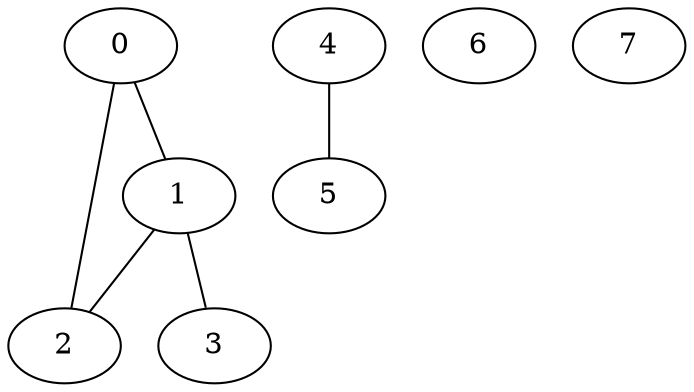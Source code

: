 graph fourComponents {
      0 -- 1 ;
      0 -- 2 ;
      1 -- 2 ;
      1 -- 3 ;
      2 ;
      3 ;
      4 -- 5 ;
      5 ;
      6 ;
      7 
}